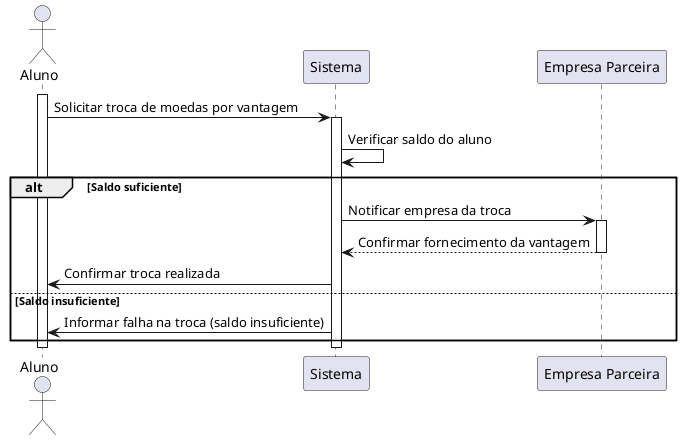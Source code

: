 @startuml
actor "Aluno" as Aluno
participant "Sistema" as Sistema
participant "Empresa Parceira" as Empresa

activate Aluno
Aluno -> Sistema : Solicitar troca de moedas por vantagem
activate Sistema

Sistema -> Sistema : Verificar saldo do aluno
alt Saldo suficiente
    Sistema -> Empresa : Notificar empresa da troca
    activate Empresa
    Empresa --> Sistema : Confirmar fornecimento da vantagem
    deactivate Empresa
    Sistema -> Aluno : Confirmar troca realizada
else Saldo insuficiente
    Sistema -> Aluno : Informar falha na troca (saldo insuficiente)
end

deactivate Sistema
deactivate Aluno
@enduml